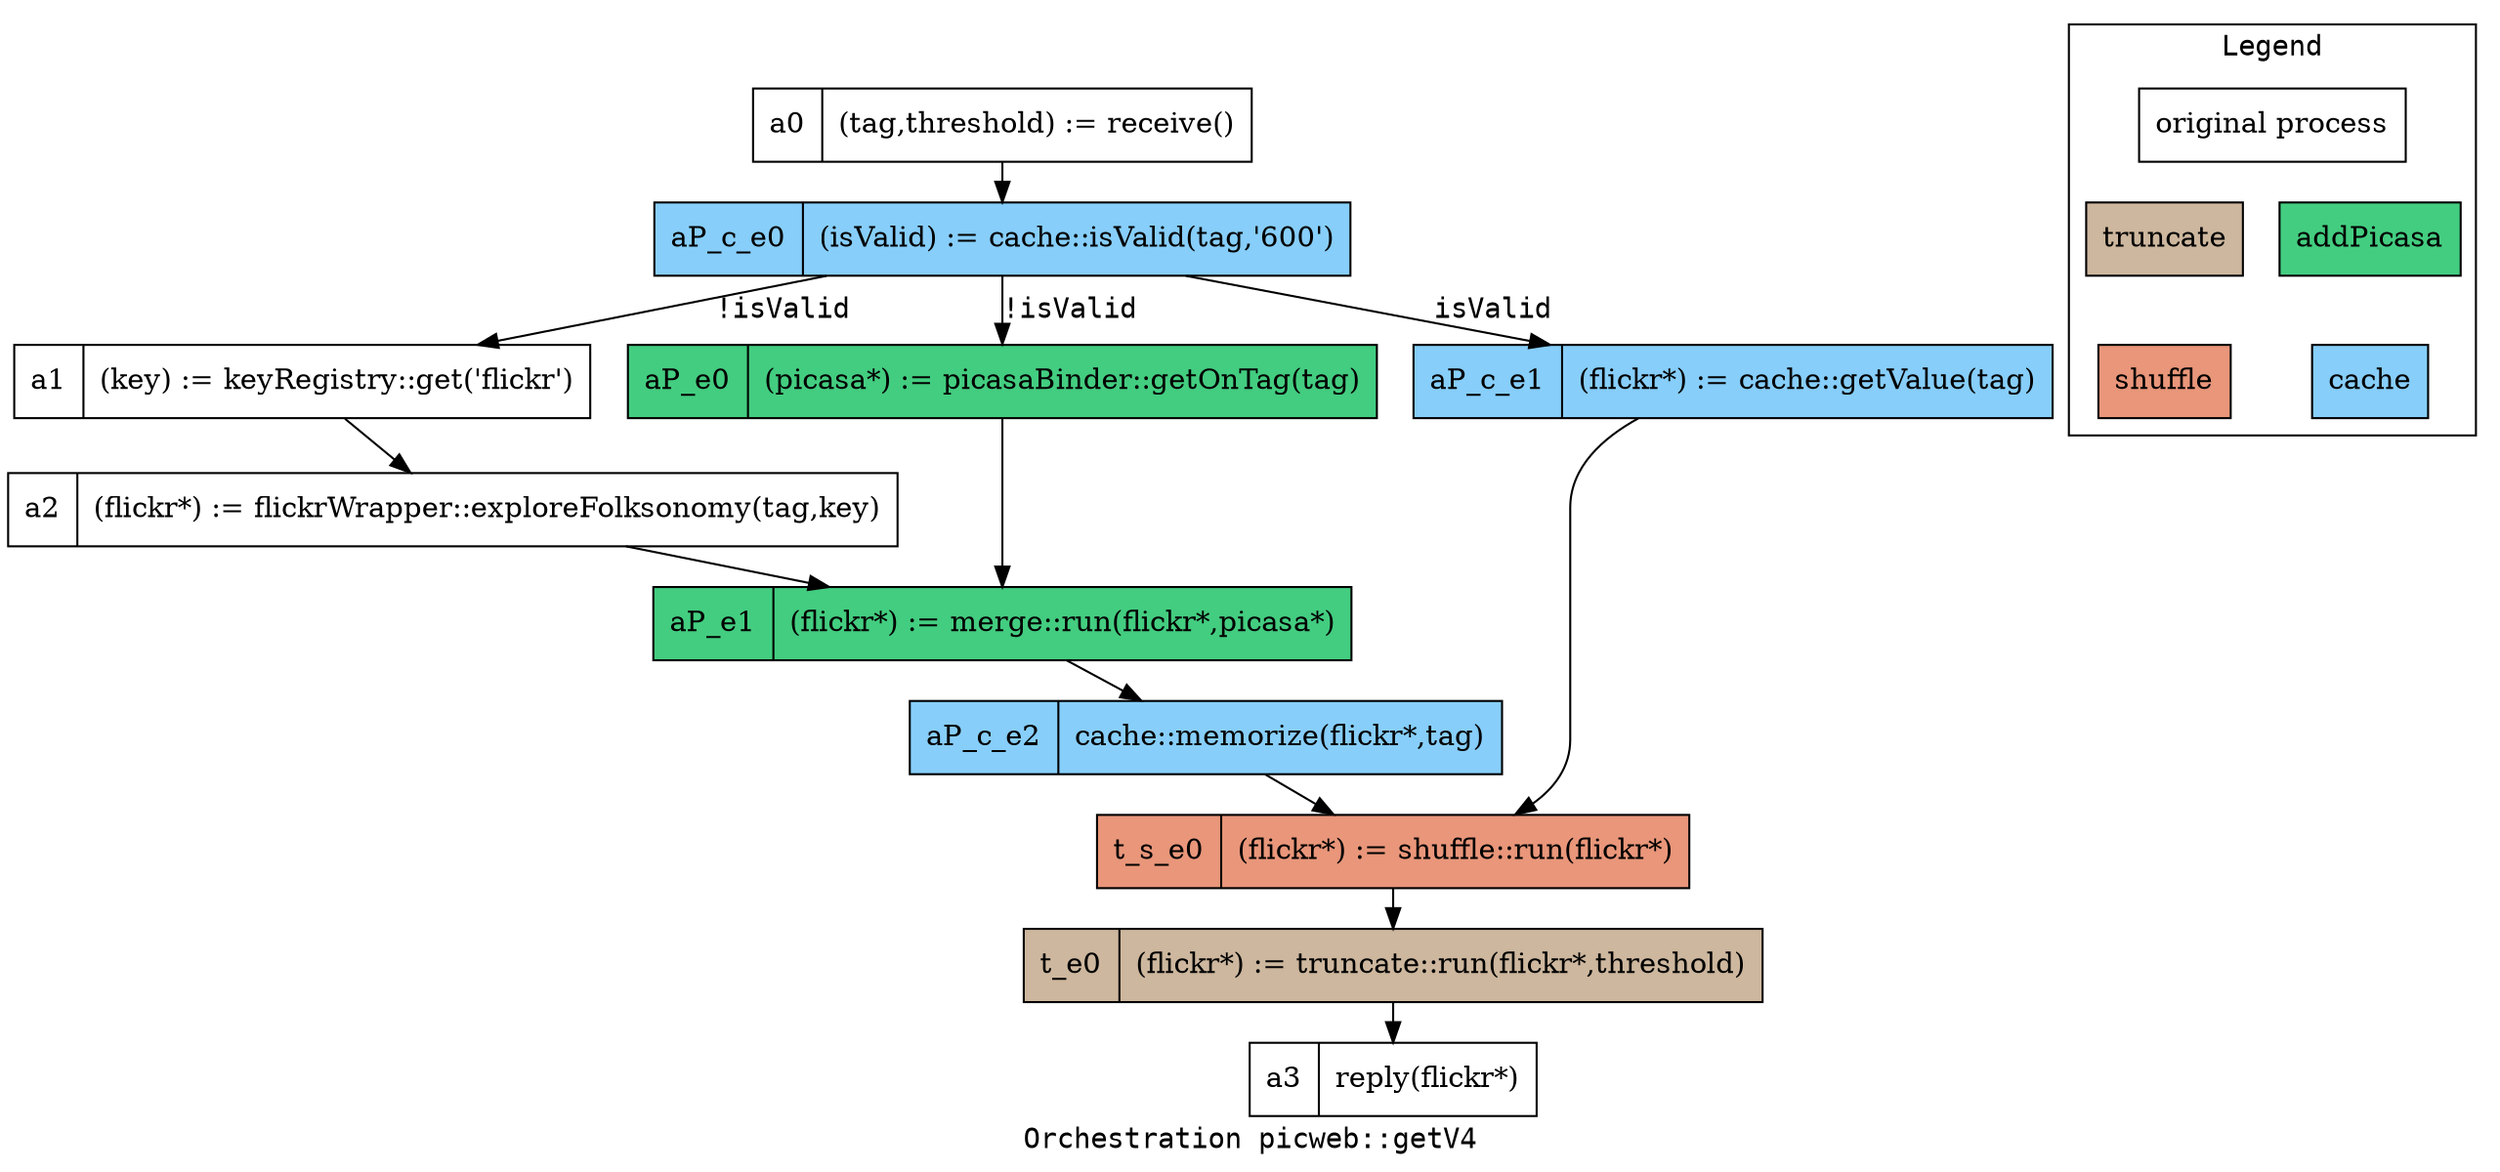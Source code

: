digraph picweb_getV4 {
  fontname=Courier;
  node [shape=record];
  edge [fontname=Courier];
label="Orchestration picweb::getV4"

  picweb_getV4_a0 [label="a0|(tag,threshold) := receive()"];
  picweb_getV4_a1 [label="a1|(key) := keyRegistry::get('flickr')"];
  picweb_getV4_a2 [label="a2|(flickr*) := flickrWrapper::exploreFolksonomy(tag,key)"];
  picweb_getV4_a3 [label="a3|reply(flickr*)"];
  picweb_getV4_t_e0 [label="t_e0|(flickr*) := truncate::run(flickr*,threshold)",style=filled, fillcolor="bisque3"];
  picweb_getV4_aP_e0 [label="aP_e0|(picasa*) := picasaBinder::getOnTag(tag)", style=filled, fillcolor="seagreen3"];
  picweb_getV4_aP_e1 [label="aP_e1|(flickr*) := merge::run(flickr*,picasa*)", style=filled, fillcolor="seagreen3"];
  picweb_getV4_aP_c_e0 [label="aP_c_e0|(isValid) := cache::isValid(tag,'600')", style=filled, fillcolor="lightskyblue"];
  picweb_getV4_aP_c_e1 [label="aP_c_e1|(flickr*) := cache::getValue(tag)", style=filled, fillcolor="lightskyblue"];
  picweb_getV4_aP_c_e2 [label="aP_c_e2|cache::memorize(flickr*,tag)", style=filled, fillcolor="lightskyblue"];

picweb_getV4_t_s_e0 [label="t_s_e0|(flickr*) := shuffle::run(flickr*)",style=filled, fillcolor="darksalmon"];

  picweb_getV4_a0 -> picweb_getV4_aP_c_e0 ;
  picweb_getV4_a1 -> picweb_getV4_a2 ;
  picweb_getV4_a2 -> picweb_getV4_aP_e1 ;
  picweb_getV4_t_e0 -> picweb_getV4_a3 ;
  picweb_getV4_t_s_e0 -> picweb_getV4_t_e0 ;
  picweb_getV4_aP_e0 -> picweb_getV4_aP_e1 ;
  picweb_getV4_aP_e1 -> picweb_getV4_aP_c_e2 ;
  picweb_getV4_aP_c_e0 -> picweb_getV4_a1 [label="!isValid"];
  picweb_getV4_aP_c_e0 -> picweb_getV4_aP_e0 [label="!isValid"];
  picweb_getV4_aP_c_e0 -> picweb_getV4_aP_c_e1 [label="isValid"];
  picweb_getV4_aP_c_e1 -> picweb_getV4_t_s_e0 ;
  picweb_getV4_aP_c_e2 -> picweb_getV4_t_s_e0 ;

subgraph cluster_legend {
          label = "Legend";
          ranksep=0.02;
          orig [label="original process"];
          t [label="truncate", style=filled, fillcolor="bisque3"];
	  aP [label="addPicasa", style=filled, fillcolor="seagreen3"];
	  c [label="cache", style=filled, fillcolor="lightskyblue"];
	  s [label="shuffle", style=filled, fillcolor="darksalmon"];
          orig -> t [style="invis",arrowsize=0];
	  orig -> aP [style="invis",arrowsize=0];
	  aP -> c [style="invis",arrowsize=0];
	  t -> s [style="invis",arrowsize=0];
  }


} 
